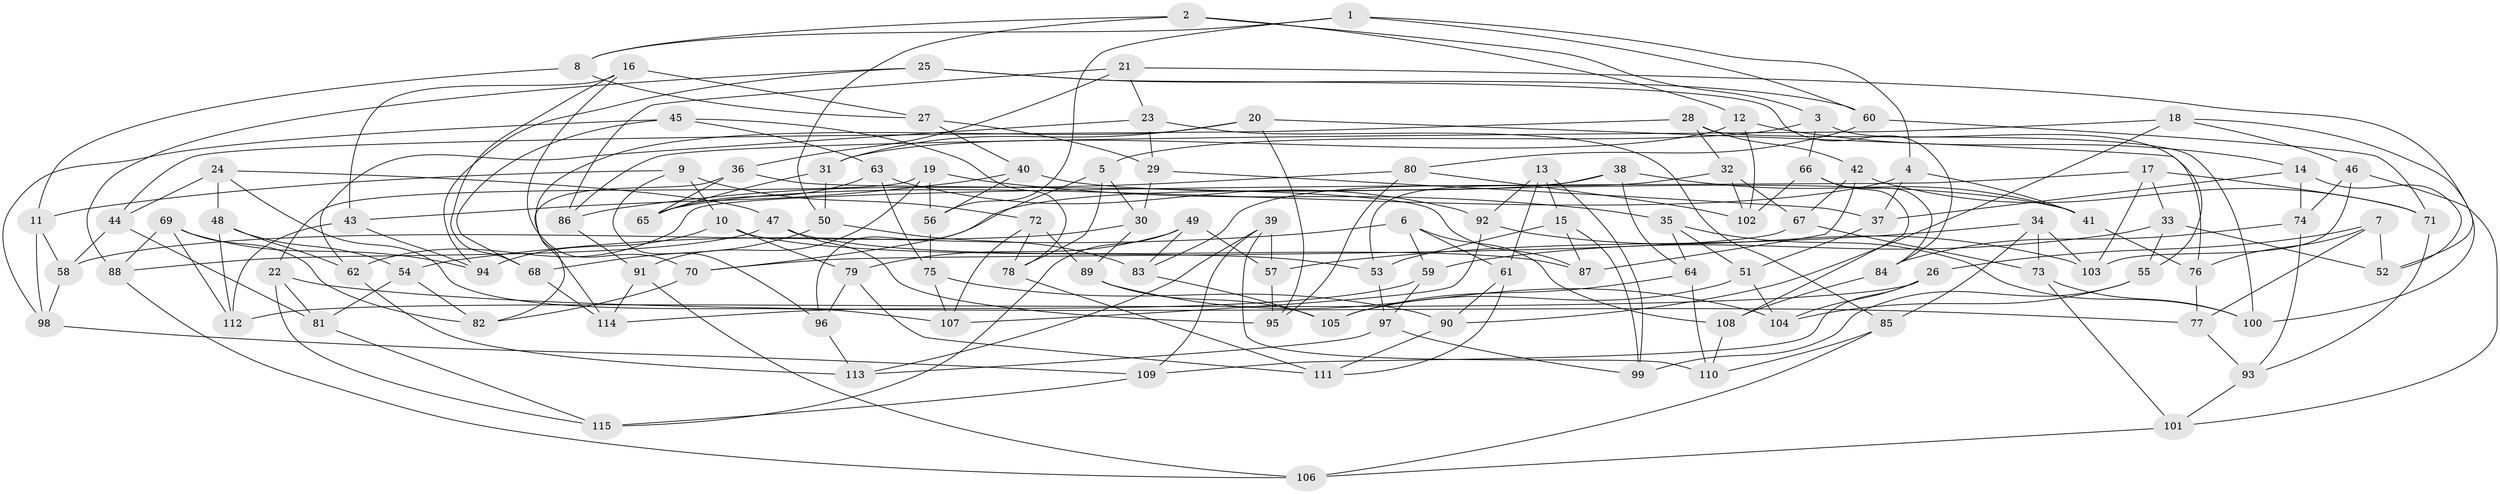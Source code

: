 // Generated by graph-tools (version 1.1) at 2025/37/03/09/25 02:37:48]
// undirected, 115 vertices, 230 edges
graph export_dot {
graph [start="1"]
  node [color=gray90,style=filled];
  1;
  2;
  3;
  4;
  5;
  6;
  7;
  8;
  9;
  10;
  11;
  12;
  13;
  14;
  15;
  16;
  17;
  18;
  19;
  20;
  21;
  22;
  23;
  24;
  25;
  26;
  27;
  28;
  29;
  30;
  31;
  32;
  33;
  34;
  35;
  36;
  37;
  38;
  39;
  40;
  41;
  42;
  43;
  44;
  45;
  46;
  47;
  48;
  49;
  50;
  51;
  52;
  53;
  54;
  55;
  56;
  57;
  58;
  59;
  60;
  61;
  62;
  63;
  64;
  65;
  66;
  67;
  68;
  69;
  70;
  71;
  72;
  73;
  74;
  75;
  76;
  77;
  78;
  79;
  80;
  81;
  82;
  83;
  84;
  85;
  86;
  87;
  88;
  89;
  90;
  91;
  92;
  93;
  94;
  95;
  96;
  97;
  98;
  99;
  100;
  101;
  102;
  103;
  104;
  105;
  106;
  107;
  108;
  109;
  110;
  111;
  112;
  113;
  114;
  115;
  1 -- 8;
  1 -- 56;
  1 -- 4;
  1 -- 60;
  2 -- 50;
  2 -- 3;
  2 -- 12;
  2 -- 8;
  3 -- 55;
  3 -- 5;
  3 -- 66;
  4 -- 41;
  4 -- 37;
  4 -- 65;
  5 -- 96;
  5 -- 78;
  5 -- 30;
  6 -- 61;
  6 -- 54;
  6 -- 59;
  6 -- 108;
  7 -- 26;
  7 -- 76;
  7 -- 52;
  7 -- 77;
  8 -- 27;
  8 -- 11;
  9 -- 10;
  9 -- 96;
  9 -- 72;
  9 -- 11;
  10 -- 79;
  10 -- 94;
  10 -- 53;
  11 -- 58;
  11 -- 98;
  12 -- 14;
  12 -- 102;
  12 -- 31;
  13 -- 92;
  13 -- 99;
  13 -- 61;
  13 -- 15;
  14 -- 37;
  14 -- 52;
  14 -- 74;
  15 -- 99;
  15 -- 87;
  15 -- 53;
  16 -- 68;
  16 -- 27;
  16 -- 70;
  16 -- 43;
  17 -- 71;
  17 -- 33;
  17 -- 62;
  17 -- 103;
  18 -- 100;
  18 -- 90;
  18 -- 46;
  18 -- 86;
  19 -- 35;
  19 -- 56;
  19 -- 22;
  19 -- 91;
  20 -- 31;
  20 -- 95;
  20 -- 76;
  20 -- 114;
  21 -- 36;
  21 -- 86;
  21 -- 52;
  21 -- 23;
  22 -- 77;
  22 -- 115;
  22 -- 81;
  23 -- 62;
  23 -- 29;
  23 -- 85;
  24 -- 47;
  24 -- 107;
  24 -- 44;
  24 -- 48;
  25 -- 88;
  25 -- 84;
  25 -- 60;
  25 -- 94;
  26 -- 109;
  26 -- 112;
  26 -- 104;
  27 -- 29;
  27 -- 40;
  28 -- 100;
  28 -- 44;
  28 -- 42;
  28 -- 32;
  29 -- 37;
  29 -- 30;
  30 -- 58;
  30 -- 89;
  31 -- 50;
  31 -- 65;
  32 -- 67;
  32 -- 102;
  32 -- 83;
  33 -- 59;
  33 -- 55;
  33 -- 52;
  34 -- 103;
  34 -- 57;
  34 -- 85;
  34 -- 73;
  35 -- 64;
  35 -- 51;
  35 -- 100;
  36 -- 65;
  36 -- 87;
  36 -- 82;
  37 -- 51;
  38 -- 53;
  38 -- 64;
  38 -- 70;
  38 -- 41;
  39 -- 57;
  39 -- 109;
  39 -- 110;
  39 -- 113;
  40 -- 43;
  40 -- 41;
  40 -- 56;
  41 -- 76;
  42 -- 71;
  42 -- 87;
  42 -- 67;
  43 -- 94;
  43 -- 112;
  44 -- 58;
  44 -- 81;
  45 -- 98;
  45 -- 68;
  45 -- 63;
  45 -- 78;
  46 -- 103;
  46 -- 74;
  46 -- 101;
  47 -- 88;
  47 -- 87;
  47 -- 95;
  48 -- 62;
  48 -- 112;
  48 -- 54;
  49 -- 79;
  49 -- 57;
  49 -- 115;
  49 -- 83;
  50 -- 68;
  50 -- 83;
  51 -- 105;
  51 -- 104;
  53 -- 97;
  54 -- 81;
  54 -- 82;
  55 -- 99;
  55 -- 104;
  56 -- 75;
  57 -- 95;
  58 -- 98;
  59 -- 97;
  59 -- 114;
  60 -- 71;
  60 -- 80;
  61 -- 90;
  61 -- 111;
  62 -- 113;
  63 -- 75;
  63 -- 92;
  63 -- 65;
  64 -- 110;
  64 -- 105;
  66 -- 84;
  66 -- 102;
  66 -- 108;
  67 -- 70;
  67 -- 73;
  68 -- 114;
  69 -- 112;
  69 -- 88;
  69 -- 94;
  69 -- 82;
  70 -- 82;
  71 -- 93;
  72 -- 107;
  72 -- 89;
  72 -- 78;
  73 -- 101;
  73 -- 100;
  74 -- 93;
  74 -- 84;
  75 -- 90;
  75 -- 107;
  76 -- 77;
  77 -- 93;
  78 -- 111;
  79 -- 111;
  79 -- 96;
  80 -- 86;
  80 -- 102;
  80 -- 95;
  81 -- 115;
  83 -- 105;
  84 -- 108;
  85 -- 110;
  85 -- 106;
  86 -- 91;
  88 -- 106;
  89 -- 105;
  89 -- 104;
  90 -- 111;
  91 -- 106;
  91 -- 114;
  92 -- 103;
  92 -- 107;
  93 -- 101;
  96 -- 113;
  97 -- 99;
  97 -- 113;
  98 -- 109;
  101 -- 106;
  108 -- 110;
  109 -- 115;
}
